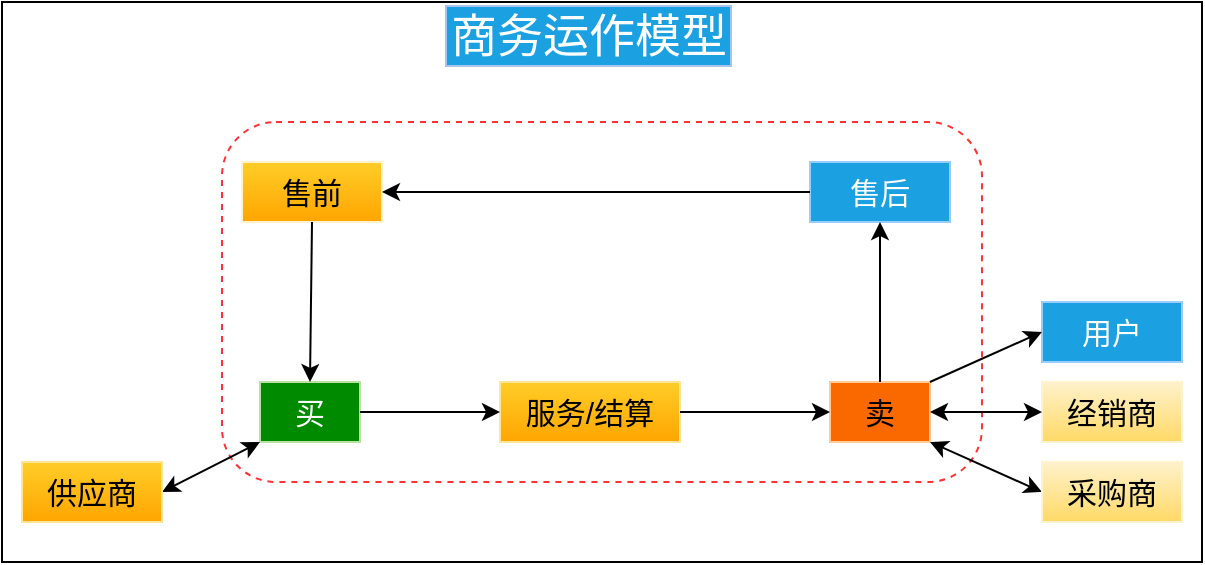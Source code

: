 <mxfile version="20.8.23" type="github">
  <diagram name="第 1 页" id="yvUWGEL02yEKHM-XBLOZ">
    <mxGraphModel dx="1434" dy="755" grid="1" gridSize="10" guides="1" tooltips="1" connect="1" arrows="1" fold="1" page="1" pageScale="1" pageWidth="827" pageHeight="1169" math="0" shadow="0">
      <root>
        <mxCell id="0" />
        <mxCell id="1" parent="0" />
        <mxCell id="8WEs470nkHhceNyE-327-2" value="" style="rounded=0;whiteSpace=wrap;html=1;" parent="1" vertex="1">
          <mxGeometry x="120" y="160" width="600" height="280" as="geometry" />
        </mxCell>
        <mxCell id="8WEs470nkHhceNyE-327-3" value="&lt;font style=&quot;font-size: 23px;&quot;&gt;商务运作模型&lt;/font&gt;" style="text;html=1;strokeColor=#A9C4EB;fillColor=#1ba1e2;align=center;verticalAlign=middle;whiteSpace=wrap;rounded=0;fontSize=23;fontColor=#ffffff;" parent="1" vertex="1">
          <mxGeometry x="342" y="162" width="142.5" height="30" as="geometry" />
        </mxCell>
        <mxCell id="8WEs470nkHhceNyE-327-4" value="" style="rounded=1;whiteSpace=wrap;html=1;fontSize=15;dashed=1;strokeColor=#FF3333;" parent="1" vertex="1">
          <mxGeometry x="230" y="220" width="380" height="180" as="geometry" />
        </mxCell>
        <mxCell id="8WEs470nkHhceNyE-327-5" value="售前" style="rounded=0;whiteSpace=wrap;html=1;fontSize=15;fillColor=#ffcd28;strokeColor=#FFF2CC;gradientColor=#ffa500;" parent="1" vertex="1">
          <mxGeometry x="240" y="240" width="70" height="30" as="geometry" />
        </mxCell>
        <mxCell id="8WEs470nkHhceNyE-327-6" value="售后" style="rounded=0;whiteSpace=wrap;html=1;fontSize=15;fillColor=#1ba1e2;fontColor=#ffffff;strokeColor=#99CCFF;" parent="1" vertex="1">
          <mxGeometry x="524" y="240" width="70" height="30" as="geometry" />
        </mxCell>
        <mxCell id="8WEs470nkHhceNyE-327-7" value="买" style="rounded=0;whiteSpace=wrap;html=1;fontSize=15;fillColor=#008a00;fontColor=#ffffff;strokeColor=#B9E0A5;" parent="1" vertex="1">
          <mxGeometry x="249" y="350" width="50" height="30" as="geometry" />
        </mxCell>
        <mxCell id="8WEs470nkHhceNyE-327-8" value="卖" style="rounded=0;whiteSpace=wrap;html=1;fontSize=15;fillColor=#fa6800;fontColor=#000000;strokeColor=#FFCC99;" parent="1" vertex="1">
          <mxGeometry x="534" y="350" width="50" height="30" as="geometry" />
        </mxCell>
        <mxCell id="8WEs470nkHhceNyE-327-9" value="服务/结算" style="rounded=0;whiteSpace=wrap;html=1;fontSize=15;fillColor=#ffcd28;gradientColor=#ffa500;strokeColor=#FFE599;" parent="1" vertex="1">
          <mxGeometry x="369" y="350" width="90" height="30" as="geometry" />
        </mxCell>
        <mxCell id="8WEs470nkHhceNyE-327-15" value="" style="endArrow=classic;html=1;rounded=0;fontSize=15;exitX=0;exitY=0.5;exitDx=0;exitDy=0;entryX=1;entryY=0.5;entryDx=0;entryDy=0;" parent="1" source="8WEs470nkHhceNyE-327-6" target="8WEs470nkHhceNyE-327-5" edge="1">
          <mxGeometry width="50" height="50" relative="1" as="geometry">
            <mxPoint x="380" y="310" as="sourcePoint" />
            <mxPoint x="430" y="260" as="targetPoint" />
          </mxGeometry>
        </mxCell>
        <mxCell id="8WEs470nkHhceNyE-327-16" value="" style="endArrow=classic;html=1;rounded=0;fontSize=15;exitX=0.5;exitY=0;exitDx=0;exitDy=0;entryX=0.5;entryY=1;entryDx=0;entryDy=0;" parent="1" source="8WEs470nkHhceNyE-327-8" target="8WEs470nkHhceNyE-327-6" edge="1">
          <mxGeometry width="50" height="50" relative="1" as="geometry">
            <mxPoint x="540" y="340" as="sourcePoint" />
            <mxPoint x="590" y="290" as="targetPoint" />
          </mxGeometry>
        </mxCell>
        <mxCell id="8WEs470nkHhceNyE-327-17" value="" style="endArrow=classic;html=1;rounded=0;fontSize=15;entryX=0.5;entryY=0;entryDx=0;entryDy=0;exitX=0.5;exitY=1;exitDx=0;exitDy=0;" parent="1" source="8WEs470nkHhceNyE-327-5" target="8WEs470nkHhceNyE-327-7" edge="1">
          <mxGeometry width="50" height="50" relative="1" as="geometry">
            <mxPoint x="270" y="270" as="sourcePoint" />
            <mxPoint x="320" y="280" as="targetPoint" />
          </mxGeometry>
        </mxCell>
        <mxCell id="8WEs470nkHhceNyE-327-18" value="" style="endArrow=classic;startArrow=classic;html=1;rounded=0;fontSize=15;entryX=0;entryY=1;entryDx=0;entryDy=0;exitX=1;exitY=0.5;exitDx=0;exitDy=0;" parent="1" source="8WEs470nkHhceNyE-327-22" target="8WEs470nkHhceNyE-327-7" edge="1">
          <mxGeometry width="50" height="50" relative="1" as="geometry">
            <mxPoint x="220" y="400" as="sourcePoint" />
            <mxPoint x="309" y="420" as="targetPoint" />
          </mxGeometry>
        </mxCell>
        <mxCell id="8WEs470nkHhceNyE-327-19" value="" style="endArrow=classic;html=1;rounded=0;fontSize=15;entryX=0;entryY=0.5;entryDx=0;entryDy=0;exitX=1;exitY=0.5;exitDx=0;exitDy=0;" parent="1" source="8WEs470nkHhceNyE-327-7" target="8WEs470nkHhceNyE-327-9" edge="1">
          <mxGeometry width="50" height="50" relative="1" as="geometry">
            <mxPoint x="310" y="410" as="sourcePoint" />
            <mxPoint x="360" y="360" as="targetPoint" />
          </mxGeometry>
        </mxCell>
        <mxCell id="8WEs470nkHhceNyE-327-20" value="" style="endArrow=classic;startArrow=classic;html=1;rounded=0;fontSize=15;entryX=0;entryY=0.5;entryDx=0;entryDy=0;exitX=1;exitY=1;exitDx=0;exitDy=0;" parent="1" source="8WEs470nkHhceNyE-327-8" target="8WEs470nkHhceNyE-327-23" edge="1">
          <mxGeometry width="50" height="50" relative="1" as="geometry">
            <mxPoint x="590" y="380" as="sourcePoint" />
            <mxPoint x="495" y="296.5" as="targetPoint" />
            <Array as="points" />
          </mxGeometry>
        </mxCell>
        <mxCell id="8WEs470nkHhceNyE-327-21" value="" style="endArrow=classic;html=1;rounded=0;fontSize=15;entryX=0;entryY=0.5;entryDx=0;entryDy=0;" parent="1" source="8WEs470nkHhceNyE-327-9" target="8WEs470nkHhceNyE-327-8" edge="1">
          <mxGeometry width="50" height="50" relative="1" as="geometry">
            <mxPoint x="454" y="364.5" as="sourcePoint" />
            <mxPoint x="524" y="364.5" as="targetPoint" />
          </mxGeometry>
        </mxCell>
        <mxCell id="8WEs470nkHhceNyE-327-22" value="供应商" style="rounded=0;whiteSpace=wrap;html=1;fontSize=15;fillColor=#ffcd28;gradientColor=#ffa500;strokeColor=#FFE599;" parent="1" vertex="1">
          <mxGeometry x="130" y="390" width="70" height="30" as="geometry" />
        </mxCell>
        <mxCell id="8WEs470nkHhceNyE-327-23" value="采购商" style="rounded=0;whiteSpace=wrap;html=1;fontSize=15;fillColor=#fff2cc;gradientColor=#ffd966;strokeColor=#FFF2CC;" parent="1" vertex="1">
          <mxGeometry x="640" y="390" width="70" height="30" as="geometry" />
        </mxCell>
        <mxCell id="8WEs470nkHhceNyE-327-24" value="经销商" style="rounded=0;whiteSpace=wrap;html=1;fontSize=15;fillColor=#fff2cc;gradientColor=#ffd966;strokeColor=#FFF2CC;" parent="1" vertex="1">
          <mxGeometry x="640" y="350" width="70" height="30" as="geometry" />
        </mxCell>
        <mxCell id="8WEs470nkHhceNyE-327-25" value="用户" style="rounded=0;whiteSpace=wrap;html=1;fontSize=15;fillColor=#1ba1e2;strokeColor=#99CCFF;fontColor=#ffffff;" parent="1" vertex="1">
          <mxGeometry x="640" y="310" width="70" height="30" as="geometry" />
        </mxCell>
        <mxCell id="8WEs470nkHhceNyE-327-26" value="" style="endArrow=classic;startArrow=classic;html=1;rounded=0;fontSize=15;entryX=0;entryY=0.5;entryDx=0;entryDy=0;exitX=1;exitY=0.5;exitDx=0;exitDy=0;" parent="1" source="8WEs470nkHhceNyE-327-8" target="8WEs470nkHhceNyE-327-24" edge="1">
          <mxGeometry width="50" height="50" relative="1" as="geometry">
            <mxPoint x="594" y="390" as="sourcePoint" />
            <mxPoint x="650" y="415" as="targetPoint" />
            <Array as="points" />
          </mxGeometry>
        </mxCell>
        <mxCell id="_3dTwGbWxsVRxJgB4EK6-1" value="" style="endArrow=classic;html=1;rounded=0;fontSize=23;exitX=1;exitY=0;exitDx=0;exitDy=0;entryX=0;entryY=0.5;entryDx=0;entryDy=0;" edge="1" parent="1" source="8WEs470nkHhceNyE-327-8" target="8WEs470nkHhceNyE-327-25">
          <mxGeometry width="50" height="50" relative="1" as="geometry">
            <mxPoint x="590" y="350" as="sourcePoint" />
            <mxPoint x="640" y="320" as="targetPoint" />
          </mxGeometry>
        </mxCell>
      </root>
    </mxGraphModel>
  </diagram>
</mxfile>
